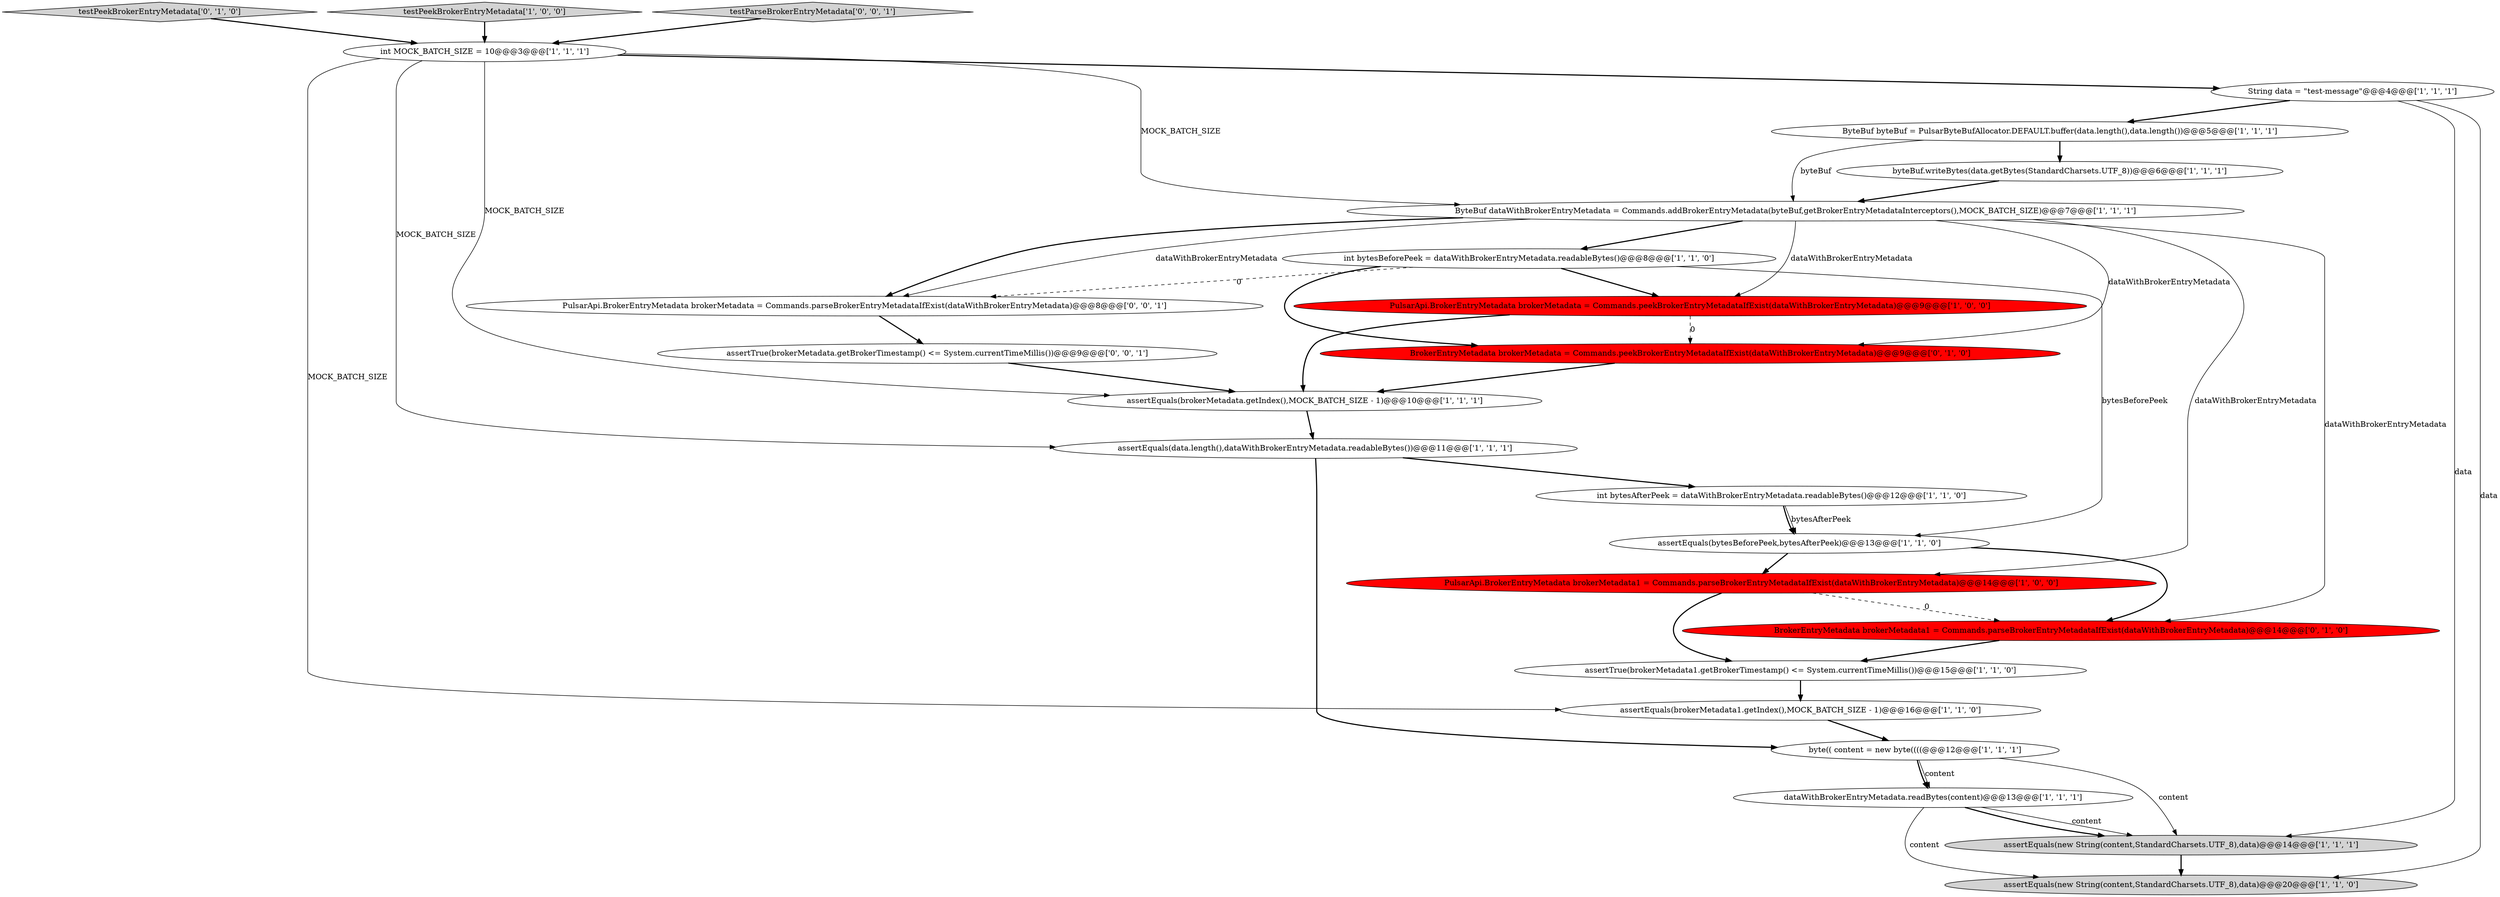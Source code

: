 digraph {
20 [style = filled, label = "testPeekBrokerEntryMetadata['0', '1', '0']", fillcolor = lightgray, shape = diamond image = "AAA0AAABBB2BBB"];
5 [style = filled, label = "PulsarApi.BrokerEntryMetadata brokerMetadata1 = Commands.parseBrokerEntryMetadataIfExist(dataWithBrokerEntryMetadata)@@@14@@@['1', '0', '0']", fillcolor = red, shape = ellipse image = "AAA1AAABBB1BBB"];
0 [style = filled, label = "assertEquals(brokerMetadata.getIndex(),MOCK_BATCH_SIZE - 1)@@@10@@@['1', '1', '1']", fillcolor = white, shape = ellipse image = "AAA0AAABBB1BBB"];
9 [style = filled, label = "assertEquals(bytesBeforePeek,bytesAfterPeek)@@@13@@@['1', '1', '0']", fillcolor = white, shape = ellipse image = "AAA0AAABBB1BBB"];
21 [style = filled, label = "BrokerEntryMetadata brokerMetadata1 = Commands.parseBrokerEntryMetadataIfExist(dataWithBrokerEntryMetadata)@@@14@@@['0', '1', '0']", fillcolor = red, shape = ellipse image = "AAA1AAABBB2BBB"];
18 [style = filled, label = "dataWithBrokerEntryMetadata.readBytes(content)@@@13@@@['1', '1', '1']", fillcolor = white, shape = ellipse image = "AAA0AAABBB1BBB"];
23 [style = filled, label = "PulsarApi.BrokerEntryMetadata brokerMetadata = Commands.parseBrokerEntryMetadataIfExist(dataWithBrokerEntryMetadata)@@@8@@@['0', '0', '1']", fillcolor = white, shape = ellipse image = "AAA0AAABBB3BBB"];
2 [style = filled, label = "int MOCK_BATCH_SIZE = 10@@@3@@@['1', '1', '1']", fillcolor = white, shape = ellipse image = "AAA0AAABBB1BBB"];
12 [style = filled, label = "ByteBuf byteBuf = PulsarByteBufAllocator.DEFAULT.buffer(data.length(),data.length())@@@5@@@['1', '1', '1']", fillcolor = white, shape = ellipse image = "AAA0AAABBB1BBB"];
19 [style = filled, label = "BrokerEntryMetadata brokerMetadata = Commands.peekBrokerEntryMetadataIfExist(dataWithBrokerEntryMetadata)@@@9@@@['0', '1', '0']", fillcolor = red, shape = ellipse image = "AAA1AAABBB2BBB"];
14 [style = filled, label = "assertTrue(brokerMetadata1.getBrokerTimestamp() <= System.currentTimeMillis())@@@15@@@['1', '1', '0']", fillcolor = white, shape = ellipse image = "AAA0AAABBB1BBB"];
6 [style = filled, label = "byteBuf.writeBytes(data.getBytes(StandardCharsets.UTF_8))@@@6@@@['1', '1', '1']", fillcolor = white, shape = ellipse image = "AAA0AAABBB1BBB"];
11 [style = filled, label = "testPeekBrokerEntryMetadata['1', '0', '0']", fillcolor = lightgray, shape = diamond image = "AAA0AAABBB1BBB"];
13 [style = filled, label = "assertEquals(data.length(),dataWithBrokerEntryMetadata.readableBytes())@@@11@@@['1', '1', '1']", fillcolor = white, shape = ellipse image = "AAA0AAABBB1BBB"];
22 [style = filled, label = "testParseBrokerEntryMetadata['0', '0', '1']", fillcolor = lightgray, shape = diamond image = "AAA0AAABBB3BBB"];
3 [style = filled, label = "String data = \"test-message\"@@@4@@@['1', '1', '1']", fillcolor = white, shape = ellipse image = "AAA0AAABBB1BBB"];
7 [style = filled, label = "assertEquals(new String(content,StandardCharsets.UTF_8),data)@@@14@@@['1', '1', '1']", fillcolor = lightgray, shape = ellipse image = "AAA0AAABBB1BBB"];
10 [style = filled, label = "ByteBuf dataWithBrokerEntryMetadata = Commands.addBrokerEntryMetadata(byteBuf,getBrokerEntryMetadataInterceptors(),MOCK_BATCH_SIZE)@@@7@@@['1', '1', '1']", fillcolor = white, shape = ellipse image = "AAA0AAABBB1BBB"];
24 [style = filled, label = "assertTrue(brokerMetadata.getBrokerTimestamp() <= System.currentTimeMillis())@@@9@@@['0', '0', '1']", fillcolor = white, shape = ellipse image = "AAA0AAABBB3BBB"];
4 [style = filled, label = "PulsarApi.BrokerEntryMetadata brokerMetadata = Commands.peekBrokerEntryMetadataIfExist(dataWithBrokerEntryMetadata)@@@9@@@['1', '0', '0']", fillcolor = red, shape = ellipse image = "AAA1AAABBB1BBB"];
1 [style = filled, label = "int bytesBeforePeek = dataWithBrokerEntryMetadata.readableBytes()@@@8@@@['1', '1', '0']", fillcolor = white, shape = ellipse image = "AAA0AAABBB1BBB"];
17 [style = filled, label = "byte(( content = new byte((((@@@12@@@['1', '1', '1']", fillcolor = white, shape = ellipse image = "AAA0AAABBB1BBB"];
15 [style = filled, label = "int bytesAfterPeek = dataWithBrokerEntryMetadata.readableBytes()@@@12@@@['1', '1', '0']", fillcolor = white, shape = ellipse image = "AAA0AAABBB1BBB"];
16 [style = filled, label = "assertEquals(brokerMetadata1.getIndex(),MOCK_BATCH_SIZE - 1)@@@16@@@['1', '1', '0']", fillcolor = white, shape = ellipse image = "AAA0AAABBB1BBB"];
8 [style = filled, label = "assertEquals(new String(content,StandardCharsets.UTF_8),data)@@@20@@@['1', '1', '0']", fillcolor = lightgray, shape = ellipse image = "AAA0AAABBB1BBB"];
14->16 [style = bold, label=""];
1->4 [style = bold, label=""];
10->5 [style = solid, label="dataWithBrokerEntryMetadata"];
2->10 [style = solid, label="MOCK_BATCH_SIZE"];
22->2 [style = bold, label=""];
18->8 [style = solid, label="content"];
0->13 [style = bold, label=""];
18->7 [style = solid, label="content"];
10->21 [style = solid, label="dataWithBrokerEntryMetadata"];
24->0 [style = bold, label=""];
2->3 [style = bold, label=""];
2->13 [style = solid, label="MOCK_BATCH_SIZE"];
16->17 [style = bold, label=""];
3->12 [style = bold, label=""];
5->14 [style = bold, label=""];
12->10 [style = solid, label="byteBuf"];
7->8 [style = bold, label=""];
12->6 [style = bold, label=""];
10->23 [style = solid, label="dataWithBrokerEntryMetadata"];
10->19 [style = solid, label="dataWithBrokerEntryMetadata"];
11->2 [style = bold, label=""];
1->9 [style = solid, label="bytesBeforePeek"];
2->0 [style = solid, label="MOCK_BATCH_SIZE"];
19->0 [style = bold, label=""];
4->0 [style = bold, label=""];
20->2 [style = bold, label=""];
10->4 [style = solid, label="dataWithBrokerEntryMetadata"];
13->17 [style = bold, label=""];
23->24 [style = bold, label=""];
3->8 [style = solid, label="data"];
15->9 [style = bold, label=""];
10->23 [style = bold, label=""];
6->10 [style = bold, label=""];
9->21 [style = bold, label=""];
9->5 [style = bold, label=""];
5->21 [style = dashed, label="0"];
4->19 [style = dashed, label="0"];
13->15 [style = bold, label=""];
3->7 [style = solid, label="data"];
15->9 [style = solid, label="bytesAfterPeek"];
18->7 [style = bold, label=""];
1->19 [style = bold, label=""];
10->1 [style = bold, label=""];
2->16 [style = solid, label="MOCK_BATCH_SIZE"];
17->18 [style = solid, label="content"];
1->23 [style = dashed, label="0"];
17->7 [style = solid, label="content"];
17->18 [style = bold, label=""];
21->14 [style = bold, label=""];
}
